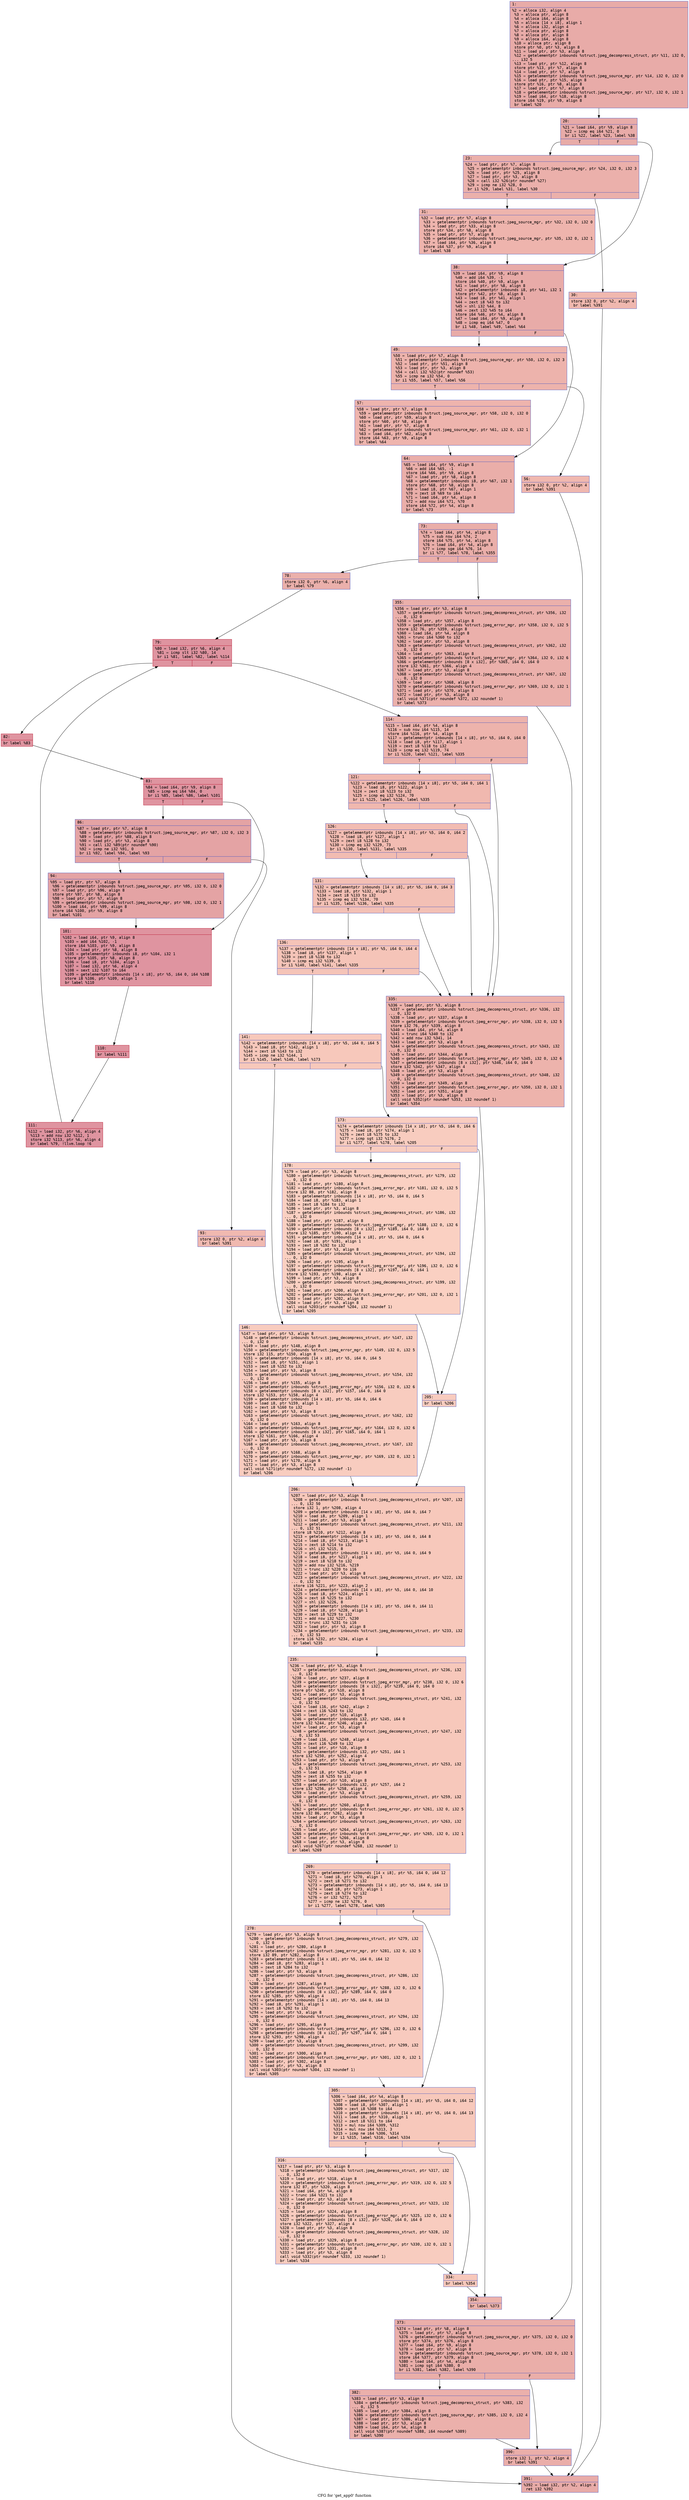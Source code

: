 digraph "CFG for 'get_app0' function" {
	label="CFG for 'get_app0' function";

	Node0x6000038e4be0 [shape=record,color="#3d50c3ff", style=filled, fillcolor="#cc403a70" fontname="Courier",label="{1:\l|  %2 = alloca i32, align 4\l  %3 = alloca ptr, align 8\l  %4 = alloca i64, align 8\l  %5 = alloca [14 x i8], align 1\l  %6 = alloca i32, align 4\l  %7 = alloca ptr, align 8\l  %8 = alloca ptr, align 8\l  %9 = alloca i64, align 8\l  %10 = alloca ptr, align 8\l  store ptr %0, ptr %3, align 8\l  %11 = load ptr, ptr %3, align 8\l  %12 = getelementptr inbounds %struct.jpeg_decompress_struct, ptr %11, i32 0,\l... i32 5\l  %13 = load ptr, ptr %12, align 8\l  store ptr %13, ptr %7, align 8\l  %14 = load ptr, ptr %7, align 8\l  %15 = getelementptr inbounds %struct.jpeg_source_mgr, ptr %14, i32 0, i32 0\l  %16 = load ptr, ptr %15, align 8\l  store ptr %16, ptr %8, align 8\l  %17 = load ptr, ptr %7, align 8\l  %18 = getelementptr inbounds %struct.jpeg_source_mgr, ptr %17, i32 0, i32 1\l  %19 = load i64, ptr %18, align 8\l  store i64 %19, ptr %9, align 8\l  br label %20\l}"];
	Node0x6000038e4be0 -> Node0x6000038e4c30[tooltip="1 -> 20\nProbability 100.00%" ];
	Node0x6000038e4c30 [shape=record,color="#3d50c3ff", style=filled, fillcolor="#cc403a70" fontname="Courier",label="{20:\l|  %21 = load i64, ptr %9, align 8\l  %22 = icmp eq i64 %21, 0\l  br i1 %22, label %23, label %38\l|{<s0>T|<s1>F}}"];
	Node0x6000038e4c30:s0 -> Node0x6000038e4c80[tooltip="20 -> 23\nProbability 37.50%" ];
	Node0x6000038e4c30:s1 -> Node0x6000038e4d70[tooltip="20 -> 38\nProbability 62.50%" ];
	Node0x6000038e4c80 [shape=record,color="#3d50c3ff", style=filled, fillcolor="#d24b4070" fontname="Courier",label="{23:\l|  %24 = load ptr, ptr %7, align 8\l  %25 = getelementptr inbounds %struct.jpeg_source_mgr, ptr %24, i32 0, i32 3\l  %26 = load ptr, ptr %25, align 8\l  %27 = load ptr, ptr %3, align 8\l  %28 = call i32 %26(ptr noundef %27)\l  %29 = icmp ne i32 %28, 0\l  br i1 %29, label %31, label %30\l|{<s0>T|<s1>F}}"];
	Node0x6000038e4c80:s0 -> Node0x6000038e4d20[tooltip="23 -> 31\nProbability 62.50%" ];
	Node0x6000038e4c80:s1 -> Node0x6000038e4cd0[tooltip="23 -> 30\nProbability 37.50%" ];
	Node0x6000038e4cd0 [shape=record,color="#3d50c3ff", style=filled, fillcolor="#dc5d4a70" fontname="Courier",label="{30:\l|  store i32 0, ptr %2, align 4\l  br label %391\l}"];
	Node0x6000038e4cd0 -> Node0x6000038e59a0[tooltip="30 -> 391\nProbability 100.00%" ];
	Node0x6000038e4d20 [shape=record,color="#3d50c3ff", style=filled, fillcolor="#d8564670" fontname="Courier",label="{31:\l|  %32 = load ptr, ptr %7, align 8\l  %33 = getelementptr inbounds %struct.jpeg_source_mgr, ptr %32, i32 0, i32 0\l  %34 = load ptr, ptr %33, align 8\l  store ptr %34, ptr %8, align 8\l  %35 = load ptr, ptr %7, align 8\l  %36 = getelementptr inbounds %struct.jpeg_source_mgr, ptr %35, i32 0, i32 1\l  %37 = load i64, ptr %36, align 8\l  store i64 %37, ptr %9, align 8\l  br label %38\l}"];
	Node0x6000038e4d20 -> Node0x6000038e4d70[tooltip="31 -> 38\nProbability 100.00%" ];
	Node0x6000038e4d70 [shape=record,color="#3d50c3ff", style=filled, fillcolor="#cc403a70" fontname="Courier",label="{38:\l|  %39 = load i64, ptr %9, align 8\l  %40 = add i64 %39, -1\l  store i64 %40, ptr %9, align 8\l  %41 = load ptr, ptr %8, align 8\l  %42 = getelementptr inbounds i8, ptr %41, i32 1\l  store ptr %42, ptr %8, align 8\l  %43 = load i8, ptr %41, align 1\l  %44 = zext i8 %43 to i32\l  %45 = shl i32 %44, 8\l  %46 = zext i32 %45 to i64\l  store i64 %46, ptr %4, align 8\l  %47 = load i64, ptr %9, align 8\l  %48 = icmp eq i64 %47, 0\l  br i1 %48, label %49, label %64\l|{<s0>T|<s1>F}}"];
	Node0x6000038e4d70:s0 -> Node0x6000038e4dc0[tooltip="38 -> 49\nProbability 37.50%" ];
	Node0x6000038e4d70:s1 -> Node0x6000038e4eb0[tooltip="38 -> 64\nProbability 62.50%" ];
	Node0x6000038e4dc0 [shape=record,color="#3d50c3ff", style=filled, fillcolor="#d6524470" fontname="Courier",label="{49:\l|  %50 = load ptr, ptr %7, align 8\l  %51 = getelementptr inbounds %struct.jpeg_source_mgr, ptr %50, i32 0, i32 3\l  %52 = load ptr, ptr %51, align 8\l  %53 = load ptr, ptr %3, align 8\l  %54 = call i32 %52(ptr noundef %53)\l  %55 = icmp ne i32 %54, 0\l  br i1 %55, label %57, label %56\l|{<s0>T|<s1>F}}"];
	Node0x6000038e4dc0:s0 -> Node0x6000038e4e60[tooltip="49 -> 57\nProbability 62.50%" ];
	Node0x6000038e4dc0:s1 -> Node0x6000038e4e10[tooltip="49 -> 56\nProbability 37.50%" ];
	Node0x6000038e4e10 [shape=record,color="#3d50c3ff", style=filled, fillcolor="#dc5d4a70" fontname="Courier",label="{56:\l|  store i32 0, ptr %2, align 4\l  br label %391\l}"];
	Node0x6000038e4e10 -> Node0x6000038e59a0[tooltip="56 -> 391\nProbability 100.00%" ];
	Node0x6000038e4e60 [shape=record,color="#3d50c3ff", style=filled, fillcolor="#d8564670" fontname="Courier",label="{57:\l|  %58 = load ptr, ptr %7, align 8\l  %59 = getelementptr inbounds %struct.jpeg_source_mgr, ptr %58, i32 0, i32 0\l  %60 = load ptr, ptr %59, align 8\l  store ptr %60, ptr %8, align 8\l  %61 = load ptr, ptr %7, align 8\l  %62 = getelementptr inbounds %struct.jpeg_source_mgr, ptr %61, i32 0, i32 1\l  %63 = load i64, ptr %62, align 8\l  store i64 %63, ptr %9, align 8\l  br label %64\l}"];
	Node0x6000038e4e60 -> Node0x6000038e4eb0[tooltip="57 -> 64\nProbability 100.00%" ];
	Node0x6000038e4eb0 [shape=record,color="#3d50c3ff", style=filled, fillcolor="#d0473d70" fontname="Courier",label="{64:\l|  %65 = load i64, ptr %9, align 8\l  %66 = add i64 %65, -1\l  store i64 %66, ptr %9, align 8\l  %67 = load ptr, ptr %8, align 8\l  %68 = getelementptr inbounds i8, ptr %67, i32 1\l  store ptr %68, ptr %8, align 8\l  %69 = load i8, ptr %67, align 1\l  %70 = zext i8 %69 to i64\l  %71 = load i64, ptr %4, align 8\l  %72 = add nsw i64 %71, %70\l  store i64 %72, ptr %4, align 8\l  br label %73\l}"];
	Node0x6000038e4eb0 -> Node0x6000038e4f00[tooltip="64 -> 73\nProbability 100.00%" ];
	Node0x6000038e4f00 [shape=record,color="#3d50c3ff", style=filled, fillcolor="#d0473d70" fontname="Courier",label="{73:\l|  %74 = load i64, ptr %4, align 8\l  %75 = sub nsw i64 %74, 2\l  store i64 %75, ptr %4, align 8\l  %76 = load i64, ptr %4, align 8\l  %77 = icmp sge i64 %76, 14\l  br i1 %77, label %78, label %355\l|{<s0>T|<s1>F}}"];
	Node0x6000038e4f00:s0 -> Node0x6000038e4f50[tooltip="73 -> 78\nProbability 50.00%" ];
	Node0x6000038e4f00:s1 -> Node0x6000038e5860[tooltip="73 -> 355\nProbability 50.00%" ];
	Node0x6000038e4f50 [shape=record,color="#3d50c3ff", style=filled, fillcolor="#d24b4070" fontname="Courier",label="{78:\l|  store i32 0, ptr %6, align 4\l  br label %79\l}"];
	Node0x6000038e4f50 -> Node0x6000038e4fa0[tooltip="78 -> 79\nProbability 100.00%" ];
	Node0x6000038e4fa0 [shape=record,color="#b70d28ff", style=filled, fillcolor="#b70d2870" fontname="Courier",label="{79:\l|  %80 = load i32, ptr %6, align 4\l  %81 = icmp slt i32 %80, 14\l  br i1 %81, label %82, label %114\l|{<s0>T|<s1>F}}"];
	Node0x6000038e4fa0:s0 -> Node0x6000038e4ff0[tooltip="79 -> 82\nProbability 96.88%" ];
	Node0x6000038e4fa0:s1 -> Node0x6000038e5270[tooltip="79 -> 114\nProbability 3.12%" ];
	Node0x6000038e4ff0 [shape=record,color="#b70d28ff", style=filled, fillcolor="#b70d2870" fontname="Courier",label="{82:\l|  br label %83\l}"];
	Node0x6000038e4ff0 -> Node0x6000038e5040[tooltip="82 -> 83\nProbability 100.00%" ];
	Node0x6000038e5040 [shape=record,color="#b70d28ff", style=filled, fillcolor="#b70d2870" fontname="Courier",label="{83:\l|  %84 = load i64, ptr %9, align 8\l  %85 = icmp eq i64 %84, 0\l  br i1 %85, label %86, label %101\l|{<s0>T|<s1>F}}"];
	Node0x6000038e5040:s0 -> Node0x6000038e5090[tooltip="83 -> 86\nProbability 37.50%" ];
	Node0x6000038e5040:s1 -> Node0x6000038e5180[tooltip="83 -> 101\nProbability 62.50%" ];
	Node0x6000038e5090 [shape=record,color="#3d50c3ff", style=filled, fillcolor="#c32e3170" fontname="Courier",label="{86:\l|  %87 = load ptr, ptr %7, align 8\l  %88 = getelementptr inbounds %struct.jpeg_source_mgr, ptr %87, i32 0, i32 3\l  %89 = load ptr, ptr %88, align 8\l  %90 = load ptr, ptr %3, align 8\l  %91 = call i32 %89(ptr noundef %90)\l  %92 = icmp ne i32 %91, 0\l  br i1 %92, label %94, label %93\l|{<s0>T|<s1>F}}"];
	Node0x6000038e5090:s0 -> Node0x6000038e5130[tooltip="86 -> 94\nProbability 96.88%" ];
	Node0x6000038e5090:s1 -> Node0x6000038e50e0[tooltip="86 -> 93\nProbability 3.12%" ];
	Node0x6000038e50e0 [shape=record,color="#3d50c3ff", style=filled, fillcolor="#de614d70" fontname="Courier",label="{93:\l|  store i32 0, ptr %2, align 4\l  br label %391\l}"];
	Node0x6000038e50e0 -> Node0x6000038e59a0[tooltip="93 -> 391\nProbability 100.00%" ];
	Node0x6000038e5130 [shape=record,color="#3d50c3ff", style=filled, fillcolor="#c32e3170" fontname="Courier",label="{94:\l|  %95 = load ptr, ptr %7, align 8\l  %96 = getelementptr inbounds %struct.jpeg_source_mgr, ptr %95, i32 0, i32 0\l  %97 = load ptr, ptr %96, align 8\l  store ptr %97, ptr %8, align 8\l  %98 = load ptr, ptr %7, align 8\l  %99 = getelementptr inbounds %struct.jpeg_source_mgr, ptr %98, i32 0, i32 1\l  %100 = load i64, ptr %99, align 8\l  store i64 %100, ptr %9, align 8\l  br label %101\l}"];
	Node0x6000038e5130 -> Node0x6000038e5180[tooltip="94 -> 101\nProbability 100.00%" ];
	Node0x6000038e5180 [shape=record,color="#b70d28ff", style=filled, fillcolor="#b70d2870" fontname="Courier",label="{101:\l|  %102 = load i64, ptr %9, align 8\l  %103 = add i64 %102, -1\l  store i64 %103, ptr %9, align 8\l  %104 = load ptr, ptr %8, align 8\l  %105 = getelementptr inbounds i8, ptr %104, i32 1\l  store ptr %105, ptr %8, align 8\l  %106 = load i8, ptr %104, align 1\l  %107 = load i32, ptr %6, align 4\l  %108 = sext i32 %107 to i64\l  %109 = getelementptr inbounds [14 x i8], ptr %5, i64 0, i64 %108\l  store i8 %106, ptr %109, align 1\l  br label %110\l}"];
	Node0x6000038e5180 -> Node0x6000038e51d0[tooltip="101 -> 110\nProbability 100.00%" ];
	Node0x6000038e51d0 [shape=record,color="#b70d28ff", style=filled, fillcolor="#b70d2870" fontname="Courier",label="{110:\l|  br label %111\l}"];
	Node0x6000038e51d0 -> Node0x6000038e5220[tooltip="110 -> 111\nProbability 100.00%" ];
	Node0x6000038e5220 [shape=record,color="#b70d28ff", style=filled, fillcolor="#b70d2870" fontname="Courier",label="{111:\l|  %112 = load i32, ptr %6, align 4\l  %113 = add nsw i32 %112, 1\l  store i32 %113, ptr %6, align 4\l  br label %79, !llvm.loop !6\l}"];
	Node0x6000038e5220 -> Node0x6000038e4fa0[tooltip="111 -> 79\nProbability 100.00%" ];
	Node0x6000038e5270 [shape=record,color="#3d50c3ff", style=filled, fillcolor="#d6524470" fontname="Courier",label="{114:\l|  %115 = load i64, ptr %4, align 8\l  %116 = sub nsw i64 %115, 14\l  store i64 %116, ptr %4, align 8\l  %117 = getelementptr inbounds [14 x i8], ptr %5, i64 0, i64 0\l  %118 = load i8, ptr %117, align 1\l  %119 = zext i8 %118 to i32\l  %120 = icmp eq i32 %119, 74\l  br i1 %120, label %121, label %335\l|{<s0>T|<s1>F}}"];
	Node0x6000038e5270:s0 -> Node0x6000038e52c0[tooltip="114 -> 121\nProbability 50.00%" ];
	Node0x6000038e5270:s1 -> Node0x6000038e57c0[tooltip="114 -> 335\nProbability 50.00%" ];
	Node0x6000038e52c0 [shape=record,color="#3d50c3ff", style=filled, fillcolor="#dc5d4a70" fontname="Courier",label="{121:\l|  %122 = getelementptr inbounds [14 x i8], ptr %5, i64 0, i64 1\l  %123 = load i8, ptr %122, align 1\l  %124 = zext i8 %123 to i32\l  %125 = icmp eq i32 %124, 70\l  br i1 %125, label %126, label %335\l|{<s0>T|<s1>F}}"];
	Node0x6000038e52c0:s0 -> Node0x6000038e5310[tooltip="121 -> 126\nProbability 50.00%" ];
	Node0x6000038e52c0:s1 -> Node0x6000038e57c0[tooltip="121 -> 335\nProbability 50.00%" ];
	Node0x6000038e5310 [shape=record,color="#3d50c3ff", style=filled, fillcolor="#e1675170" fontname="Courier",label="{126:\l|  %127 = getelementptr inbounds [14 x i8], ptr %5, i64 0, i64 2\l  %128 = load i8, ptr %127, align 1\l  %129 = zext i8 %128 to i32\l  %130 = icmp eq i32 %129, 73\l  br i1 %130, label %131, label %335\l|{<s0>T|<s1>F}}"];
	Node0x6000038e5310:s0 -> Node0x6000038e5360[tooltip="126 -> 131\nProbability 50.00%" ];
	Node0x6000038e5310:s1 -> Node0x6000038e57c0[tooltip="126 -> 335\nProbability 50.00%" ];
	Node0x6000038e5360 [shape=record,color="#3d50c3ff", style=filled, fillcolor="#e5705870" fontname="Courier",label="{131:\l|  %132 = getelementptr inbounds [14 x i8], ptr %5, i64 0, i64 3\l  %133 = load i8, ptr %132, align 1\l  %134 = zext i8 %133 to i32\l  %135 = icmp eq i32 %134, 70\l  br i1 %135, label %136, label %335\l|{<s0>T|<s1>F}}"];
	Node0x6000038e5360:s0 -> Node0x6000038e53b0[tooltip="131 -> 136\nProbability 50.00%" ];
	Node0x6000038e5360:s1 -> Node0x6000038e57c0[tooltip="131 -> 335\nProbability 50.00%" ];
	Node0x6000038e53b0 [shape=record,color="#3d50c3ff", style=filled, fillcolor="#e97a5f70" fontname="Courier",label="{136:\l|  %137 = getelementptr inbounds [14 x i8], ptr %5, i64 0, i64 4\l  %138 = load i8, ptr %137, align 1\l  %139 = zext i8 %138 to i32\l  %140 = icmp eq i32 %139, 0\l  br i1 %140, label %141, label %335\l|{<s0>T|<s1>F}}"];
	Node0x6000038e53b0:s0 -> Node0x6000038e5400[tooltip="136 -> 141\nProbability 37.50%" ];
	Node0x6000038e53b0:s1 -> Node0x6000038e57c0[tooltip="136 -> 335\nProbability 62.50%" ];
	Node0x6000038e5400 [shape=record,color="#3d50c3ff", style=filled, fillcolor="#ed836670" fontname="Courier",label="{141:\l|  %142 = getelementptr inbounds [14 x i8], ptr %5, i64 0, i64 5\l  %143 = load i8, ptr %142, align 1\l  %144 = zext i8 %143 to i32\l  %145 = icmp ne i32 %144, 1\l  br i1 %145, label %146, label %173\l|{<s0>T|<s1>F}}"];
	Node0x6000038e5400:s0 -> Node0x6000038e5450[tooltip="141 -> 146\nProbability 50.00%" ];
	Node0x6000038e5400:s1 -> Node0x6000038e54a0[tooltip="141 -> 173\nProbability 50.00%" ];
	Node0x6000038e5450 [shape=record,color="#3d50c3ff", style=filled, fillcolor="#f08b6e70" fontname="Courier",label="{146:\l|  %147 = load ptr, ptr %3, align 8\l  %148 = getelementptr inbounds %struct.jpeg_decompress_struct, ptr %147, i32\l... 0, i32 0\l  %149 = load ptr, ptr %148, align 8\l  %150 = getelementptr inbounds %struct.jpeg_error_mgr, ptr %149, i32 0, i32 5\l  store i32 115, ptr %150, align 8\l  %151 = getelementptr inbounds [14 x i8], ptr %5, i64 0, i64 5\l  %152 = load i8, ptr %151, align 1\l  %153 = zext i8 %152 to i32\l  %154 = load ptr, ptr %3, align 8\l  %155 = getelementptr inbounds %struct.jpeg_decompress_struct, ptr %154, i32\l... 0, i32 0\l  %156 = load ptr, ptr %155, align 8\l  %157 = getelementptr inbounds %struct.jpeg_error_mgr, ptr %156, i32 0, i32 6\l  %158 = getelementptr inbounds [8 x i32], ptr %157, i64 0, i64 0\l  store i32 %153, ptr %158, align 4\l  %159 = getelementptr inbounds [14 x i8], ptr %5, i64 0, i64 6\l  %160 = load i8, ptr %159, align 1\l  %161 = zext i8 %160 to i32\l  %162 = load ptr, ptr %3, align 8\l  %163 = getelementptr inbounds %struct.jpeg_decompress_struct, ptr %162, i32\l... 0, i32 0\l  %164 = load ptr, ptr %163, align 8\l  %165 = getelementptr inbounds %struct.jpeg_error_mgr, ptr %164, i32 0, i32 6\l  %166 = getelementptr inbounds [8 x i32], ptr %165, i64 0, i64 1\l  store i32 %161, ptr %166, align 4\l  %167 = load ptr, ptr %3, align 8\l  %168 = getelementptr inbounds %struct.jpeg_decompress_struct, ptr %167, i32\l... 0, i32 0\l  %169 = load ptr, ptr %168, align 8\l  %170 = getelementptr inbounds %struct.jpeg_error_mgr, ptr %169, i32 0, i32 1\l  %171 = load ptr, ptr %170, align 8\l  %172 = load ptr, ptr %3, align 8\l  call void %171(ptr noundef %172, i32 noundef -1)\l  br label %206\l}"];
	Node0x6000038e5450 -> Node0x6000038e5590[tooltip="146 -> 206\nProbability 100.00%" ];
	Node0x6000038e54a0 [shape=record,color="#3d50c3ff", style=filled, fillcolor="#f08b6e70" fontname="Courier",label="{173:\l|  %174 = getelementptr inbounds [14 x i8], ptr %5, i64 0, i64 6\l  %175 = load i8, ptr %174, align 1\l  %176 = zext i8 %175 to i32\l  %177 = icmp sgt i32 %176, 2\l  br i1 %177, label %178, label %205\l|{<s0>T|<s1>F}}"];
	Node0x6000038e54a0:s0 -> Node0x6000038e54f0[tooltip="173 -> 178\nProbability 50.00%" ];
	Node0x6000038e54a0:s1 -> Node0x6000038e5540[tooltip="173 -> 205\nProbability 50.00%" ];
	Node0x6000038e54f0 [shape=record,color="#3d50c3ff", style=filled, fillcolor="#f3947570" fontname="Courier",label="{178:\l|  %179 = load ptr, ptr %3, align 8\l  %180 = getelementptr inbounds %struct.jpeg_decompress_struct, ptr %179, i32\l... 0, i32 0\l  %181 = load ptr, ptr %180, align 8\l  %182 = getelementptr inbounds %struct.jpeg_error_mgr, ptr %181, i32 0, i32 5\l  store i32 88, ptr %182, align 8\l  %183 = getelementptr inbounds [14 x i8], ptr %5, i64 0, i64 5\l  %184 = load i8, ptr %183, align 1\l  %185 = zext i8 %184 to i32\l  %186 = load ptr, ptr %3, align 8\l  %187 = getelementptr inbounds %struct.jpeg_decompress_struct, ptr %186, i32\l... 0, i32 0\l  %188 = load ptr, ptr %187, align 8\l  %189 = getelementptr inbounds %struct.jpeg_error_mgr, ptr %188, i32 0, i32 6\l  %190 = getelementptr inbounds [8 x i32], ptr %189, i64 0, i64 0\l  store i32 %185, ptr %190, align 4\l  %191 = getelementptr inbounds [14 x i8], ptr %5, i64 0, i64 6\l  %192 = load i8, ptr %191, align 1\l  %193 = zext i8 %192 to i32\l  %194 = load ptr, ptr %3, align 8\l  %195 = getelementptr inbounds %struct.jpeg_decompress_struct, ptr %194, i32\l... 0, i32 0\l  %196 = load ptr, ptr %195, align 8\l  %197 = getelementptr inbounds %struct.jpeg_error_mgr, ptr %196, i32 0, i32 6\l  %198 = getelementptr inbounds [8 x i32], ptr %197, i64 0, i64 1\l  store i32 %193, ptr %198, align 4\l  %199 = load ptr, ptr %3, align 8\l  %200 = getelementptr inbounds %struct.jpeg_decompress_struct, ptr %199, i32\l... 0, i32 0\l  %201 = load ptr, ptr %200, align 8\l  %202 = getelementptr inbounds %struct.jpeg_error_mgr, ptr %201, i32 0, i32 1\l  %203 = load ptr, ptr %202, align 8\l  %204 = load ptr, ptr %3, align 8\l  call void %203(ptr noundef %204, i32 noundef 1)\l  br label %205\l}"];
	Node0x6000038e54f0 -> Node0x6000038e5540[tooltip="178 -> 205\nProbability 100.00%" ];
	Node0x6000038e5540 [shape=record,color="#3d50c3ff", style=filled, fillcolor="#f08b6e70" fontname="Courier",label="{205:\l|  br label %206\l}"];
	Node0x6000038e5540 -> Node0x6000038e5590[tooltip="205 -> 206\nProbability 100.00%" ];
	Node0x6000038e5590 [shape=record,color="#3d50c3ff", style=filled, fillcolor="#ed836670" fontname="Courier",label="{206:\l|  %207 = load ptr, ptr %3, align 8\l  %208 = getelementptr inbounds %struct.jpeg_decompress_struct, ptr %207, i32\l... 0, i32 50\l  store i32 1, ptr %208, align 4\l  %209 = getelementptr inbounds [14 x i8], ptr %5, i64 0, i64 7\l  %210 = load i8, ptr %209, align 1\l  %211 = load ptr, ptr %3, align 8\l  %212 = getelementptr inbounds %struct.jpeg_decompress_struct, ptr %211, i32\l... 0, i32 51\l  store i8 %210, ptr %212, align 8\l  %213 = getelementptr inbounds [14 x i8], ptr %5, i64 0, i64 8\l  %214 = load i8, ptr %213, align 1\l  %215 = zext i8 %214 to i32\l  %216 = shl i32 %215, 8\l  %217 = getelementptr inbounds [14 x i8], ptr %5, i64 0, i64 9\l  %218 = load i8, ptr %217, align 1\l  %219 = zext i8 %218 to i32\l  %220 = add nsw i32 %216, %219\l  %221 = trunc i32 %220 to i16\l  %222 = load ptr, ptr %3, align 8\l  %223 = getelementptr inbounds %struct.jpeg_decompress_struct, ptr %222, i32\l... 0, i32 52\l  store i16 %221, ptr %223, align 2\l  %224 = getelementptr inbounds [14 x i8], ptr %5, i64 0, i64 10\l  %225 = load i8, ptr %224, align 1\l  %226 = zext i8 %225 to i32\l  %227 = shl i32 %226, 8\l  %228 = getelementptr inbounds [14 x i8], ptr %5, i64 0, i64 11\l  %229 = load i8, ptr %228, align 1\l  %230 = zext i8 %229 to i32\l  %231 = add nsw i32 %227, %230\l  %232 = trunc i32 %231 to i16\l  %233 = load ptr, ptr %3, align 8\l  %234 = getelementptr inbounds %struct.jpeg_decompress_struct, ptr %233, i32\l... 0, i32 53\l  store i16 %232, ptr %234, align 4\l  br label %235\l}"];
	Node0x6000038e5590 -> Node0x6000038e55e0[tooltip="206 -> 235\nProbability 100.00%" ];
	Node0x6000038e55e0 [shape=record,color="#3d50c3ff", style=filled, fillcolor="#ed836670" fontname="Courier",label="{235:\l|  %236 = load ptr, ptr %3, align 8\l  %237 = getelementptr inbounds %struct.jpeg_decompress_struct, ptr %236, i32\l... 0, i32 0\l  %238 = load ptr, ptr %237, align 8\l  %239 = getelementptr inbounds %struct.jpeg_error_mgr, ptr %238, i32 0, i32 6\l  %240 = getelementptr inbounds [8 x i32], ptr %239, i64 0, i64 0\l  store ptr %240, ptr %10, align 8\l  %241 = load ptr, ptr %3, align 8\l  %242 = getelementptr inbounds %struct.jpeg_decompress_struct, ptr %241, i32\l... 0, i32 52\l  %243 = load i16, ptr %242, align 2\l  %244 = zext i16 %243 to i32\l  %245 = load ptr, ptr %10, align 8\l  %246 = getelementptr inbounds i32, ptr %245, i64 0\l  store i32 %244, ptr %246, align 4\l  %247 = load ptr, ptr %3, align 8\l  %248 = getelementptr inbounds %struct.jpeg_decompress_struct, ptr %247, i32\l... 0, i32 53\l  %249 = load i16, ptr %248, align 4\l  %250 = zext i16 %249 to i32\l  %251 = load ptr, ptr %10, align 8\l  %252 = getelementptr inbounds i32, ptr %251, i64 1\l  store i32 %250, ptr %252, align 4\l  %253 = load ptr, ptr %3, align 8\l  %254 = getelementptr inbounds %struct.jpeg_decompress_struct, ptr %253, i32\l... 0, i32 51\l  %255 = load i8, ptr %254, align 8\l  %256 = zext i8 %255 to i32\l  %257 = load ptr, ptr %10, align 8\l  %258 = getelementptr inbounds i32, ptr %257, i64 2\l  store i32 %256, ptr %258, align 4\l  %259 = load ptr, ptr %3, align 8\l  %260 = getelementptr inbounds %struct.jpeg_decompress_struct, ptr %259, i32\l... 0, i32 0\l  %261 = load ptr, ptr %260, align 8\l  %262 = getelementptr inbounds %struct.jpeg_error_mgr, ptr %261, i32 0, i32 5\l  store i32 86, ptr %262, align 8\l  %263 = load ptr, ptr %3, align 8\l  %264 = getelementptr inbounds %struct.jpeg_decompress_struct, ptr %263, i32\l... 0, i32 0\l  %265 = load ptr, ptr %264, align 8\l  %266 = getelementptr inbounds %struct.jpeg_error_mgr, ptr %265, i32 0, i32 1\l  %267 = load ptr, ptr %266, align 8\l  %268 = load ptr, ptr %3, align 8\l  call void %267(ptr noundef %268, i32 noundef 1)\l  br label %269\l}"];
	Node0x6000038e55e0 -> Node0x6000038e5630[tooltip="235 -> 269\nProbability 100.00%" ];
	Node0x6000038e5630 [shape=record,color="#3d50c3ff", style=filled, fillcolor="#ed836670" fontname="Courier",label="{269:\l|  %270 = getelementptr inbounds [14 x i8], ptr %5, i64 0, i64 12\l  %271 = load i8, ptr %270, align 1\l  %272 = zext i8 %271 to i32\l  %273 = getelementptr inbounds [14 x i8], ptr %5, i64 0, i64 13\l  %274 = load i8, ptr %273, align 1\l  %275 = zext i8 %274 to i32\l  %276 = or i32 %272, %275\l  %277 = icmp ne i32 %276, 0\l  br i1 %277, label %278, label %305\l|{<s0>T|<s1>F}}"];
	Node0x6000038e5630:s0 -> Node0x6000038e5680[tooltip="269 -> 278\nProbability 62.50%" ];
	Node0x6000038e5630:s1 -> Node0x6000038e56d0[tooltip="269 -> 305\nProbability 37.50%" ];
	Node0x6000038e5680 [shape=record,color="#3d50c3ff", style=filled, fillcolor="#ef886b70" fontname="Courier",label="{278:\l|  %279 = load ptr, ptr %3, align 8\l  %280 = getelementptr inbounds %struct.jpeg_decompress_struct, ptr %279, i32\l... 0, i32 0\l  %281 = load ptr, ptr %280, align 8\l  %282 = getelementptr inbounds %struct.jpeg_error_mgr, ptr %281, i32 0, i32 5\l  store i32 89, ptr %282, align 8\l  %283 = getelementptr inbounds [14 x i8], ptr %5, i64 0, i64 12\l  %284 = load i8, ptr %283, align 1\l  %285 = zext i8 %284 to i32\l  %286 = load ptr, ptr %3, align 8\l  %287 = getelementptr inbounds %struct.jpeg_decompress_struct, ptr %286, i32\l... 0, i32 0\l  %288 = load ptr, ptr %287, align 8\l  %289 = getelementptr inbounds %struct.jpeg_error_mgr, ptr %288, i32 0, i32 6\l  %290 = getelementptr inbounds [8 x i32], ptr %289, i64 0, i64 0\l  store i32 %285, ptr %290, align 4\l  %291 = getelementptr inbounds [14 x i8], ptr %5, i64 0, i64 13\l  %292 = load i8, ptr %291, align 1\l  %293 = zext i8 %292 to i32\l  %294 = load ptr, ptr %3, align 8\l  %295 = getelementptr inbounds %struct.jpeg_decompress_struct, ptr %294, i32\l... 0, i32 0\l  %296 = load ptr, ptr %295, align 8\l  %297 = getelementptr inbounds %struct.jpeg_error_mgr, ptr %296, i32 0, i32 6\l  %298 = getelementptr inbounds [8 x i32], ptr %297, i64 0, i64 1\l  store i32 %293, ptr %298, align 4\l  %299 = load ptr, ptr %3, align 8\l  %300 = getelementptr inbounds %struct.jpeg_decompress_struct, ptr %299, i32\l... 0, i32 0\l  %301 = load ptr, ptr %300, align 8\l  %302 = getelementptr inbounds %struct.jpeg_error_mgr, ptr %301, i32 0, i32 1\l  %303 = load ptr, ptr %302, align 8\l  %304 = load ptr, ptr %3, align 8\l  call void %303(ptr noundef %304, i32 noundef 1)\l  br label %305\l}"];
	Node0x6000038e5680 -> Node0x6000038e56d0[tooltip="278 -> 305\nProbability 100.00%" ];
	Node0x6000038e56d0 [shape=record,color="#3d50c3ff", style=filled, fillcolor="#ed836670" fontname="Courier",label="{305:\l|  %306 = load i64, ptr %4, align 8\l  %307 = getelementptr inbounds [14 x i8], ptr %5, i64 0, i64 12\l  %308 = load i8, ptr %307, align 1\l  %309 = zext i8 %308 to i64\l  %310 = getelementptr inbounds [14 x i8], ptr %5, i64 0, i64 13\l  %311 = load i8, ptr %310, align 1\l  %312 = zext i8 %311 to i64\l  %313 = mul nsw i64 %309, %312\l  %314 = mul nsw i64 %313, 3\l  %315 = icmp ne i64 %306, %314\l  br i1 %315, label %316, label %334\l|{<s0>T|<s1>F}}"];
	Node0x6000038e56d0:s0 -> Node0x6000038e5720[tooltip="305 -> 316\nProbability 50.00%" ];
	Node0x6000038e56d0:s1 -> Node0x6000038e5770[tooltip="305 -> 334\nProbability 50.00%" ];
	Node0x6000038e5720 [shape=record,color="#3d50c3ff", style=filled, fillcolor="#f08b6e70" fontname="Courier",label="{316:\l|  %317 = load ptr, ptr %3, align 8\l  %318 = getelementptr inbounds %struct.jpeg_decompress_struct, ptr %317, i32\l... 0, i32 0\l  %319 = load ptr, ptr %318, align 8\l  %320 = getelementptr inbounds %struct.jpeg_error_mgr, ptr %319, i32 0, i32 5\l  store i32 87, ptr %320, align 8\l  %321 = load i64, ptr %4, align 8\l  %322 = trunc i64 %321 to i32\l  %323 = load ptr, ptr %3, align 8\l  %324 = getelementptr inbounds %struct.jpeg_decompress_struct, ptr %323, i32\l... 0, i32 0\l  %325 = load ptr, ptr %324, align 8\l  %326 = getelementptr inbounds %struct.jpeg_error_mgr, ptr %325, i32 0, i32 6\l  %327 = getelementptr inbounds [8 x i32], ptr %326, i64 0, i64 0\l  store i32 %322, ptr %327, align 4\l  %328 = load ptr, ptr %3, align 8\l  %329 = getelementptr inbounds %struct.jpeg_decompress_struct, ptr %328, i32\l... 0, i32 0\l  %330 = load ptr, ptr %329, align 8\l  %331 = getelementptr inbounds %struct.jpeg_error_mgr, ptr %330, i32 0, i32 1\l  %332 = load ptr, ptr %331, align 8\l  %333 = load ptr, ptr %3, align 8\l  call void %332(ptr noundef %333, i32 noundef 1)\l  br label %334\l}"];
	Node0x6000038e5720 -> Node0x6000038e5770[tooltip="316 -> 334\nProbability 100.00%" ];
	Node0x6000038e5770 [shape=record,color="#3d50c3ff", style=filled, fillcolor="#ed836670" fontname="Courier",label="{334:\l|  br label %354\l}"];
	Node0x6000038e5770 -> Node0x6000038e5810[tooltip="334 -> 354\nProbability 100.00%" ];
	Node0x6000038e57c0 [shape=record,color="#3d50c3ff", style=filled, fillcolor="#d6524470" fontname="Courier",label="{335:\l|  %336 = load ptr, ptr %3, align 8\l  %337 = getelementptr inbounds %struct.jpeg_decompress_struct, ptr %336, i32\l... 0, i32 0\l  %338 = load ptr, ptr %337, align 8\l  %339 = getelementptr inbounds %struct.jpeg_error_mgr, ptr %338, i32 0, i32 5\l  store i32 76, ptr %339, align 8\l  %340 = load i64, ptr %4, align 8\l  %341 = trunc i64 %340 to i32\l  %342 = add nsw i32 %341, 14\l  %343 = load ptr, ptr %3, align 8\l  %344 = getelementptr inbounds %struct.jpeg_decompress_struct, ptr %343, i32\l... 0, i32 0\l  %345 = load ptr, ptr %344, align 8\l  %346 = getelementptr inbounds %struct.jpeg_error_mgr, ptr %345, i32 0, i32 6\l  %347 = getelementptr inbounds [8 x i32], ptr %346, i64 0, i64 0\l  store i32 %342, ptr %347, align 4\l  %348 = load ptr, ptr %3, align 8\l  %349 = getelementptr inbounds %struct.jpeg_decompress_struct, ptr %348, i32\l... 0, i32 0\l  %350 = load ptr, ptr %349, align 8\l  %351 = getelementptr inbounds %struct.jpeg_error_mgr, ptr %350, i32 0, i32 1\l  %352 = load ptr, ptr %351, align 8\l  %353 = load ptr, ptr %3, align 8\l  call void %352(ptr noundef %353, i32 noundef 1)\l  br label %354\l}"];
	Node0x6000038e57c0 -> Node0x6000038e5810[tooltip="335 -> 354\nProbability 100.00%" ];
	Node0x6000038e5810 [shape=record,color="#3d50c3ff", style=filled, fillcolor="#d6524470" fontname="Courier",label="{354:\l|  br label %373\l}"];
	Node0x6000038e5810 -> Node0x6000038e58b0[tooltip="354 -> 373\nProbability 100.00%" ];
	Node0x6000038e5860 [shape=record,color="#3d50c3ff", style=filled, fillcolor="#d24b4070" fontname="Courier",label="{355:\l|  %356 = load ptr, ptr %3, align 8\l  %357 = getelementptr inbounds %struct.jpeg_decompress_struct, ptr %356, i32\l... 0, i32 0\l  %358 = load ptr, ptr %357, align 8\l  %359 = getelementptr inbounds %struct.jpeg_error_mgr, ptr %358, i32 0, i32 5\l  store i32 76, ptr %359, align 8\l  %360 = load i64, ptr %4, align 8\l  %361 = trunc i64 %360 to i32\l  %362 = load ptr, ptr %3, align 8\l  %363 = getelementptr inbounds %struct.jpeg_decompress_struct, ptr %362, i32\l... 0, i32 0\l  %364 = load ptr, ptr %363, align 8\l  %365 = getelementptr inbounds %struct.jpeg_error_mgr, ptr %364, i32 0, i32 6\l  %366 = getelementptr inbounds [8 x i32], ptr %365, i64 0, i64 0\l  store i32 %361, ptr %366, align 4\l  %367 = load ptr, ptr %3, align 8\l  %368 = getelementptr inbounds %struct.jpeg_decompress_struct, ptr %367, i32\l... 0, i32 0\l  %369 = load ptr, ptr %368, align 8\l  %370 = getelementptr inbounds %struct.jpeg_error_mgr, ptr %369, i32 0, i32 1\l  %371 = load ptr, ptr %370, align 8\l  %372 = load ptr, ptr %3, align 8\l  call void %371(ptr noundef %372, i32 noundef 1)\l  br label %373\l}"];
	Node0x6000038e5860 -> Node0x6000038e58b0[tooltip="355 -> 373\nProbability 100.00%" ];
	Node0x6000038e58b0 [shape=record,color="#3d50c3ff", style=filled, fillcolor="#d0473d70" fontname="Courier",label="{373:\l|  %374 = load ptr, ptr %8, align 8\l  %375 = load ptr, ptr %7, align 8\l  %376 = getelementptr inbounds %struct.jpeg_source_mgr, ptr %375, i32 0, i32 0\l  store ptr %374, ptr %376, align 8\l  %377 = load i64, ptr %9, align 8\l  %378 = load ptr, ptr %7, align 8\l  %379 = getelementptr inbounds %struct.jpeg_source_mgr, ptr %378, i32 0, i32 1\l  store i64 %377, ptr %379, align 8\l  %380 = load i64, ptr %4, align 8\l  %381 = icmp sgt i64 %380, 0\l  br i1 %381, label %382, label %390\l|{<s0>T|<s1>F}}"];
	Node0x6000038e58b0:s0 -> Node0x6000038e5900[tooltip="373 -> 382\nProbability 62.50%" ];
	Node0x6000038e58b0:s1 -> Node0x6000038e5950[tooltip="373 -> 390\nProbability 37.50%" ];
	Node0x6000038e5900 [shape=record,color="#3d50c3ff", style=filled, fillcolor="#d24b4070" fontname="Courier",label="{382:\l|  %383 = load ptr, ptr %3, align 8\l  %384 = getelementptr inbounds %struct.jpeg_decompress_struct, ptr %383, i32\l... 0, i32 5\l  %385 = load ptr, ptr %384, align 8\l  %386 = getelementptr inbounds %struct.jpeg_source_mgr, ptr %385, i32 0, i32 4\l  %387 = load ptr, ptr %386, align 8\l  %388 = load ptr, ptr %3, align 8\l  %389 = load i64, ptr %4, align 8\l  call void %387(ptr noundef %388, i64 noundef %389)\l  br label %390\l}"];
	Node0x6000038e5900 -> Node0x6000038e5950[tooltip="382 -> 390\nProbability 100.00%" ];
	Node0x6000038e5950 [shape=record,color="#3d50c3ff", style=filled, fillcolor="#d0473d70" fontname="Courier",label="{390:\l|  store i32 1, ptr %2, align 4\l  br label %391\l}"];
	Node0x6000038e5950 -> Node0x6000038e59a0[tooltip="390 -> 391\nProbability 100.00%" ];
	Node0x6000038e59a0 [shape=record,color="#3d50c3ff", style=filled, fillcolor="#cc403a70" fontname="Courier",label="{391:\l|  %392 = load i32, ptr %2, align 4\l  ret i32 %392\l}"];
}
